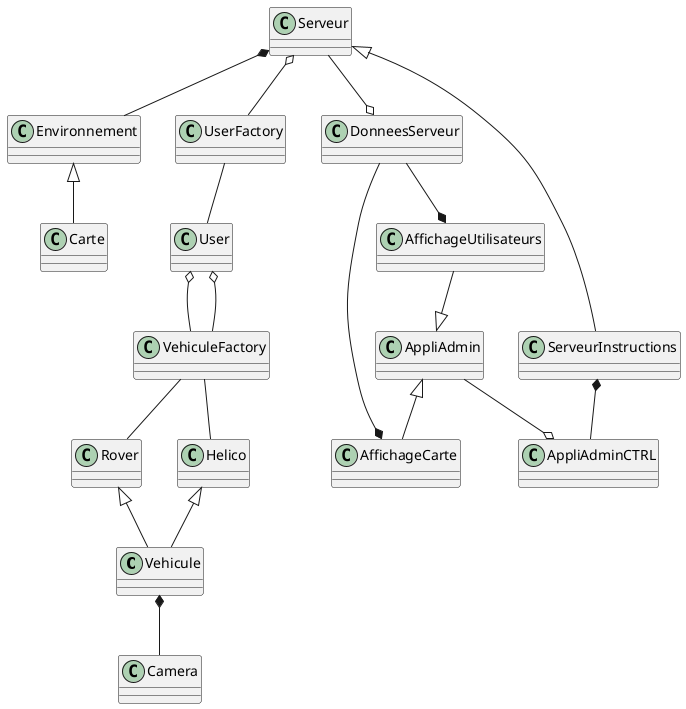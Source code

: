 @startuml
class Vehicule{}
class Camera{}
class Rover{}
class Helico{}
class Serveur{}
class VehiculeFactory{}
class Carte{}
class User{}
class AppliAdmin{}
class Environnement{}
class AffichageCarte{}
class UserFactory{}
class DonneesServeur{}
class AffichageUtilisateurs{}
Vehicule *-- Camera
Rover <|-- Vehicule
Helico <|-- Vehicule
VehiculeFactory -- Rover
VehiculeFactory -- Helico
Serveur o-- UserFactory
User o-- VehiculeFactory
User o-- VehiculeFactory
Environnement <|-- Carte
Serveur <|-- ServeurInstructions
UserFactory -- User
AppliAdmin <|-- AffichageCarte
AppliAdmin --o AppliAdminCTRL
ServeurInstructions *-- AppliAdminCTRL
Serveur *-- Environnement
Serveur --o DonneesServeur
DonneesServeur --* AffichageCarte
DonneesServeur --* AffichageUtilisateurs
AffichageUtilisateurs --|> AppliAdmin
@enduml
